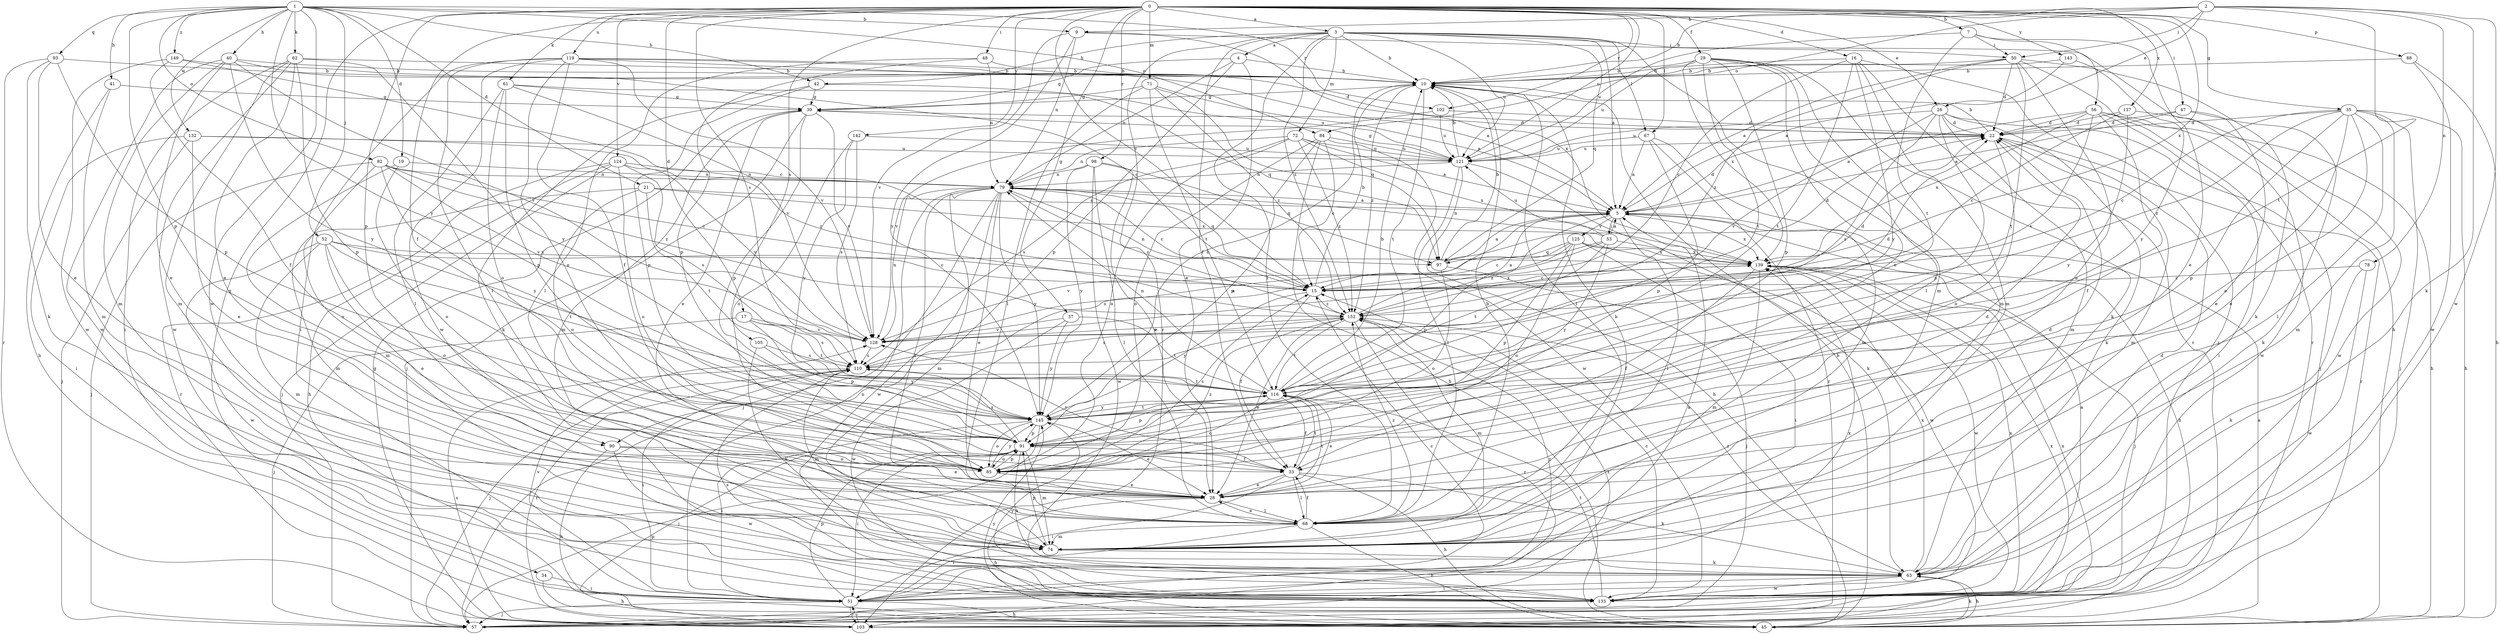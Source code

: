 strict digraph  {
0;
1;
2;
3;
4;
5;
7;
9;
10;
15;
16;
17;
19;
21;
22;
26;
28;
29;
33;
34;
35;
37;
39;
40;
41;
42;
45;
47;
48;
50;
51;
52;
53;
56;
57;
61;
62;
63;
67;
68;
71;
72;
74;
78;
79;
82;
84;
85;
88;
90;
91;
93;
97;
98;
102;
103;
105;
110;
116;
119;
121;
124;
125;
128;
132;
133;
137;
139;
142;
143;
145;
149;
152;
0 -> 3  [label=a];
0 -> 7  [label=b];
0 -> 15  [label=c];
0 -> 16  [label=d];
0 -> 17  [label=d];
0 -> 26  [label=e];
0 -> 29  [label=f];
0 -> 33  [label=f];
0 -> 34  [label=g];
0 -> 35  [label=g];
0 -> 37  [label=g];
0 -> 47  [label=i];
0 -> 48  [label=i];
0 -> 61  [label=k];
0 -> 67  [label=l];
0 -> 71  [label=m];
0 -> 88  [label=p];
0 -> 90  [label=p];
0 -> 98  [label=r];
0 -> 102  [label=r];
0 -> 105  [label=s];
0 -> 110  [label=s];
0 -> 119  [label=u];
0 -> 121  [label=u];
0 -> 124  [label=v];
0 -> 137  [label=x];
0 -> 139  [label=x];
0 -> 142  [label=y];
0 -> 143  [label=y];
1 -> 9  [label=b];
1 -> 19  [label=d];
1 -> 21  [label=d];
1 -> 40  [label=h];
1 -> 41  [label=h];
1 -> 42  [label=h];
1 -> 52  [label=j];
1 -> 62  [label=k];
1 -> 82  [label=o];
1 -> 84  [label=o];
1 -> 90  [label=p];
1 -> 93  [label=q];
1 -> 102  [label=r];
1 -> 132  [label=w];
1 -> 133  [label=w];
1 -> 145  [label=y];
1 -> 149  [label=z];
2 -> 9  [label=b];
2 -> 10  [label=b];
2 -> 26  [label=e];
2 -> 50  [label=i];
2 -> 63  [label=k];
2 -> 78  [label=n];
2 -> 84  [label=o];
2 -> 116  [label=t];
2 -> 133  [label=w];
3 -> 4  [label=a];
3 -> 5  [label=a];
3 -> 10  [label=b];
3 -> 33  [label=f];
3 -> 42  [label=h];
3 -> 45  [label=h];
3 -> 67  [label=l];
3 -> 68  [label=l];
3 -> 72  [label=m];
3 -> 74  [label=m];
3 -> 97  [label=q];
3 -> 103  [label=r];
3 -> 121  [label=u];
3 -> 152  [label=z];
4 -> 10  [label=b];
4 -> 28  [label=e];
4 -> 39  [label=g];
4 -> 79  [label=n];
4 -> 90  [label=p];
5 -> 22  [label=d];
5 -> 45  [label=h];
5 -> 53  [label=j];
5 -> 68  [label=l];
5 -> 91  [label=p];
5 -> 125  [label=v];
5 -> 139  [label=x];
7 -> 28  [label=e];
7 -> 50  [label=i];
7 -> 56  [label=j];
7 -> 116  [label=t];
7 -> 121  [label=u];
9 -> 50  [label=i];
9 -> 79  [label=n];
9 -> 128  [label=v];
9 -> 139  [label=x];
9 -> 145  [label=y];
10 -> 39  [label=g];
10 -> 68  [label=l];
10 -> 116  [label=t];
10 -> 152  [label=z];
15 -> 10  [label=b];
15 -> 33  [label=f];
15 -> 79  [label=n];
15 -> 139  [label=x];
15 -> 145  [label=y];
15 -> 152  [label=z];
16 -> 10  [label=b];
16 -> 15  [label=c];
16 -> 57  [label=j];
16 -> 74  [label=m];
16 -> 103  [label=r];
16 -> 116  [label=t];
16 -> 145  [label=y];
17 -> 57  [label=j];
17 -> 91  [label=p];
17 -> 110  [label=s];
17 -> 116  [label=t];
17 -> 128  [label=v];
19 -> 74  [label=m];
19 -> 79  [label=n];
19 -> 85  [label=o];
21 -> 5  [label=a];
21 -> 74  [label=m];
21 -> 85  [label=o];
21 -> 116  [label=t];
21 -> 139  [label=x];
22 -> 10  [label=b];
22 -> 74  [label=m];
22 -> 85  [label=o];
22 -> 103  [label=r];
22 -> 121  [label=u];
26 -> 22  [label=d];
26 -> 57  [label=j];
26 -> 63  [label=k];
26 -> 74  [label=m];
26 -> 91  [label=p];
26 -> 110  [label=s];
26 -> 121  [label=u];
26 -> 128  [label=v];
28 -> 22  [label=d];
28 -> 45  [label=h];
28 -> 68  [label=l];
28 -> 116  [label=t];
29 -> 10  [label=b];
29 -> 63  [label=k];
29 -> 68  [label=l];
29 -> 74  [label=m];
29 -> 85  [label=o];
29 -> 91  [label=p];
29 -> 116  [label=t];
29 -> 121  [label=u];
29 -> 139  [label=x];
33 -> 28  [label=e];
33 -> 45  [label=h];
33 -> 51  [label=i];
33 -> 63  [label=k];
33 -> 68  [label=l];
33 -> 116  [label=t];
33 -> 128  [label=v];
34 -> 45  [label=h];
34 -> 51  [label=i];
35 -> 15  [label=c];
35 -> 22  [label=d];
35 -> 28  [label=e];
35 -> 45  [label=h];
35 -> 57  [label=j];
35 -> 68  [label=l];
35 -> 74  [label=m];
35 -> 85  [label=o];
35 -> 91  [label=p];
35 -> 152  [label=z];
37 -> 116  [label=t];
37 -> 128  [label=v];
37 -> 133  [label=w];
37 -> 145  [label=y];
39 -> 22  [label=d];
39 -> 28  [label=e];
39 -> 57  [label=j];
39 -> 74  [label=m];
39 -> 91  [label=p];
39 -> 128  [label=v];
40 -> 10  [label=b];
40 -> 15  [label=c];
40 -> 28  [label=e];
40 -> 74  [label=m];
40 -> 128  [label=v];
40 -> 133  [label=w];
40 -> 145  [label=y];
41 -> 39  [label=g];
41 -> 45  [label=h];
41 -> 74  [label=m];
42 -> 39  [label=g];
42 -> 63  [label=k];
42 -> 91  [label=p];
42 -> 121  [label=u];
45 -> 5  [label=a];
45 -> 10  [label=b];
45 -> 63  [label=k];
45 -> 145  [label=y];
47 -> 5  [label=a];
47 -> 22  [label=d];
47 -> 28  [label=e];
47 -> 63  [label=k];
48 -> 10  [label=b];
48 -> 68  [label=l];
48 -> 79  [label=n];
48 -> 91  [label=p];
50 -> 5  [label=a];
50 -> 10  [label=b];
50 -> 22  [label=d];
50 -> 28  [label=e];
50 -> 63  [label=k];
50 -> 103  [label=r];
50 -> 116  [label=t];
50 -> 152  [label=z];
51 -> 5  [label=a];
51 -> 15  [label=c];
51 -> 45  [label=h];
51 -> 57  [label=j];
51 -> 79  [label=n];
51 -> 91  [label=p];
51 -> 103  [label=r];
51 -> 128  [label=v];
51 -> 139  [label=x];
51 -> 152  [label=z];
52 -> 15  [label=c];
52 -> 28  [label=e];
52 -> 74  [label=m];
52 -> 85  [label=o];
52 -> 116  [label=t];
52 -> 133  [label=w];
52 -> 139  [label=x];
53 -> 5  [label=a];
53 -> 15  [label=c];
53 -> 79  [label=n];
53 -> 110  [label=s];
53 -> 116  [label=t];
53 -> 121  [label=u];
53 -> 139  [label=x];
53 -> 145  [label=y];
56 -> 5  [label=a];
56 -> 22  [label=d];
56 -> 33  [label=f];
56 -> 45  [label=h];
56 -> 51  [label=i];
56 -> 128  [label=v];
56 -> 133  [label=w];
56 -> 139  [label=x];
57 -> 139  [label=x];
57 -> 152  [label=z];
61 -> 39  [label=g];
61 -> 68  [label=l];
61 -> 85  [label=o];
61 -> 91  [label=p];
61 -> 97  [label=q];
61 -> 128  [label=v];
62 -> 10  [label=b];
62 -> 28  [label=e];
62 -> 51  [label=i];
62 -> 74  [label=m];
62 -> 91  [label=p];
62 -> 133  [label=w];
62 -> 145  [label=y];
63 -> 22  [label=d];
63 -> 45  [label=h];
63 -> 51  [label=i];
63 -> 133  [label=w];
63 -> 139  [label=x];
63 -> 152  [label=z];
67 -> 5  [label=a];
67 -> 74  [label=m];
67 -> 91  [label=p];
67 -> 103  [label=r];
67 -> 121  [label=u];
68 -> 10  [label=b];
68 -> 22  [label=d];
68 -> 28  [label=e];
68 -> 33  [label=f];
68 -> 45  [label=h];
68 -> 51  [label=i];
68 -> 74  [label=m];
68 -> 152  [label=z];
71 -> 5  [label=a];
71 -> 39  [label=g];
71 -> 68  [label=l];
71 -> 97  [label=q];
71 -> 116  [label=t];
71 -> 152  [label=z];
72 -> 5  [label=a];
72 -> 79  [label=n];
72 -> 85  [label=o];
72 -> 110  [label=s];
72 -> 121  [label=u];
72 -> 139  [label=x];
72 -> 152  [label=z];
74 -> 10  [label=b];
74 -> 63  [label=k];
74 -> 91  [label=p];
78 -> 15  [label=c];
78 -> 63  [label=k];
78 -> 133  [label=w];
79 -> 5  [label=a];
79 -> 15  [label=c];
79 -> 28  [label=e];
79 -> 57  [label=j];
79 -> 68  [label=l];
79 -> 74  [label=m];
79 -> 97  [label=q];
79 -> 133  [label=w];
79 -> 145  [label=y];
79 -> 152  [label=z];
82 -> 15  [label=c];
82 -> 57  [label=j];
82 -> 79  [label=n];
82 -> 85  [label=o];
82 -> 128  [label=v];
82 -> 145  [label=y];
82 -> 152  [label=z];
84 -> 15  [label=c];
84 -> 45  [label=h];
84 -> 85  [label=o];
84 -> 91  [label=p];
84 -> 121  [label=u];
84 -> 133  [label=w];
85 -> 15  [label=c];
85 -> 28  [label=e];
85 -> 91  [label=p];
85 -> 145  [label=y];
85 -> 152  [label=z];
88 -> 10  [label=b];
88 -> 45  [label=h];
88 -> 133  [label=w];
90 -> 28  [label=e];
90 -> 45  [label=h];
90 -> 85  [label=o];
90 -> 133  [label=w];
91 -> 33  [label=f];
91 -> 51  [label=i];
91 -> 63  [label=k];
91 -> 74  [label=m];
91 -> 85  [label=o];
91 -> 110  [label=s];
93 -> 10  [label=b];
93 -> 28  [label=e];
93 -> 63  [label=k];
93 -> 91  [label=p];
93 -> 103  [label=r];
97 -> 5  [label=a];
97 -> 10  [label=b];
97 -> 22  [label=d];
97 -> 57  [label=j];
97 -> 85  [label=o];
98 -> 28  [label=e];
98 -> 68  [label=l];
98 -> 79  [label=n];
98 -> 97  [label=q];
98 -> 133  [label=w];
98 -> 145  [label=y];
102 -> 22  [label=d];
102 -> 121  [label=u];
102 -> 128  [label=v];
103 -> 39  [label=g];
103 -> 51  [label=i];
103 -> 91  [label=p];
103 -> 110  [label=s];
103 -> 139  [label=x];
105 -> 63  [label=k];
105 -> 110  [label=s];
105 -> 145  [label=y];
110 -> 5  [label=a];
110 -> 51  [label=i];
110 -> 57  [label=j];
110 -> 74  [label=m];
110 -> 103  [label=r];
110 -> 116  [label=t];
116 -> 10  [label=b];
116 -> 28  [label=e];
116 -> 33  [label=f];
116 -> 79  [label=n];
116 -> 85  [label=o];
116 -> 91  [label=p];
116 -> 145  [label=y];
119 -> 5  [label=a];
119 -> 10  [label=b];
119 -> 22  [label=d];
119 -> 33  [label=f];
119 -> 51  [label=i];
119 -> 68  [label=l];
119 -> 85  [label=o];
119 -> 128  [label=v];
119 -> 133  [label=w];
121 -> 10  [label=b];
121 -> 39  [label=g];
121 -> 45  [label=h];
121 -> 63  [label=k];
121 -> 68  [label=l];
121 -> 79  [label=n];
124 -> 45  [label=h];
124 -> 57  [label=j];
124 -> 79  [label=n];
124 -> 85  [label=o];
124 -> 103  [label=r];
124 -> 110  [label=s];
124 -> 128  [label=v];
125 -> 51  [label=i];
125 -> 85  [label=o];
125 -> 91  [label=p];
125 -> 97  [label=q];
125 -> 128  [label=v];
125 -> 133  [label=w];
125 -> 139  [label=x];
125 -> 152  [label=z];
128 -> 22  [label=d];
128 -> 79  [label=n];
128 -> 110  [label=s];
132 -> 28  [label=e];
132 -> 51  [label=i];
132 -> 57  [label=j];
132 -> 121  [label=u];
132 -> 152  [label=z];
133 -> 5  [label=a];
133 -> 15  [label=c];
133 -> 110  [label=s];
133 -> 116  [label=t];
133 -> 139  [label=x];
133 -> 145  [label=y];
137 -> 15  [label=c];
137 -> 22  [label=d];
137 -> 133  [label=w];
137 -> 145  [label=y];
139 -> 15  [label=c];
139 -> 33  [label=f];
139 -> 57  [label=j];
139 -> 74  [label=m];
139 -> 133  [label=w];
142 -> 85  [label=o];
142 -> 110  [label=s];
142 -> 121  [label=u];
142 -> 145  [label=y];
143 -> 5  [label=a];
143 -> 10  [label=b];
143 -> 145  [label=y];
145 -> 10  [label=b];
145 -> 28  [label=e];
145 -> 51  [label=i];
145 -> 57  [label=j];
145 -> 85  [label=o];
145 -> 91  [label=p];
145 -> 116  [label=t];
149 -> 10  [label=b];
149 -> 15  [label=c];
149 -> 33  [label=f];
149 -> 133  [label=w];
152 -> 5  [label=a];
152 -> 22  [label=d];
152 -> 28  [label=e];
152 -> 74  [label=m];
152 -> 103  [label=r];
152 -> 110  [label=s];
152 -> 116  [label=t];
152 -> 128  [label=v];
}
